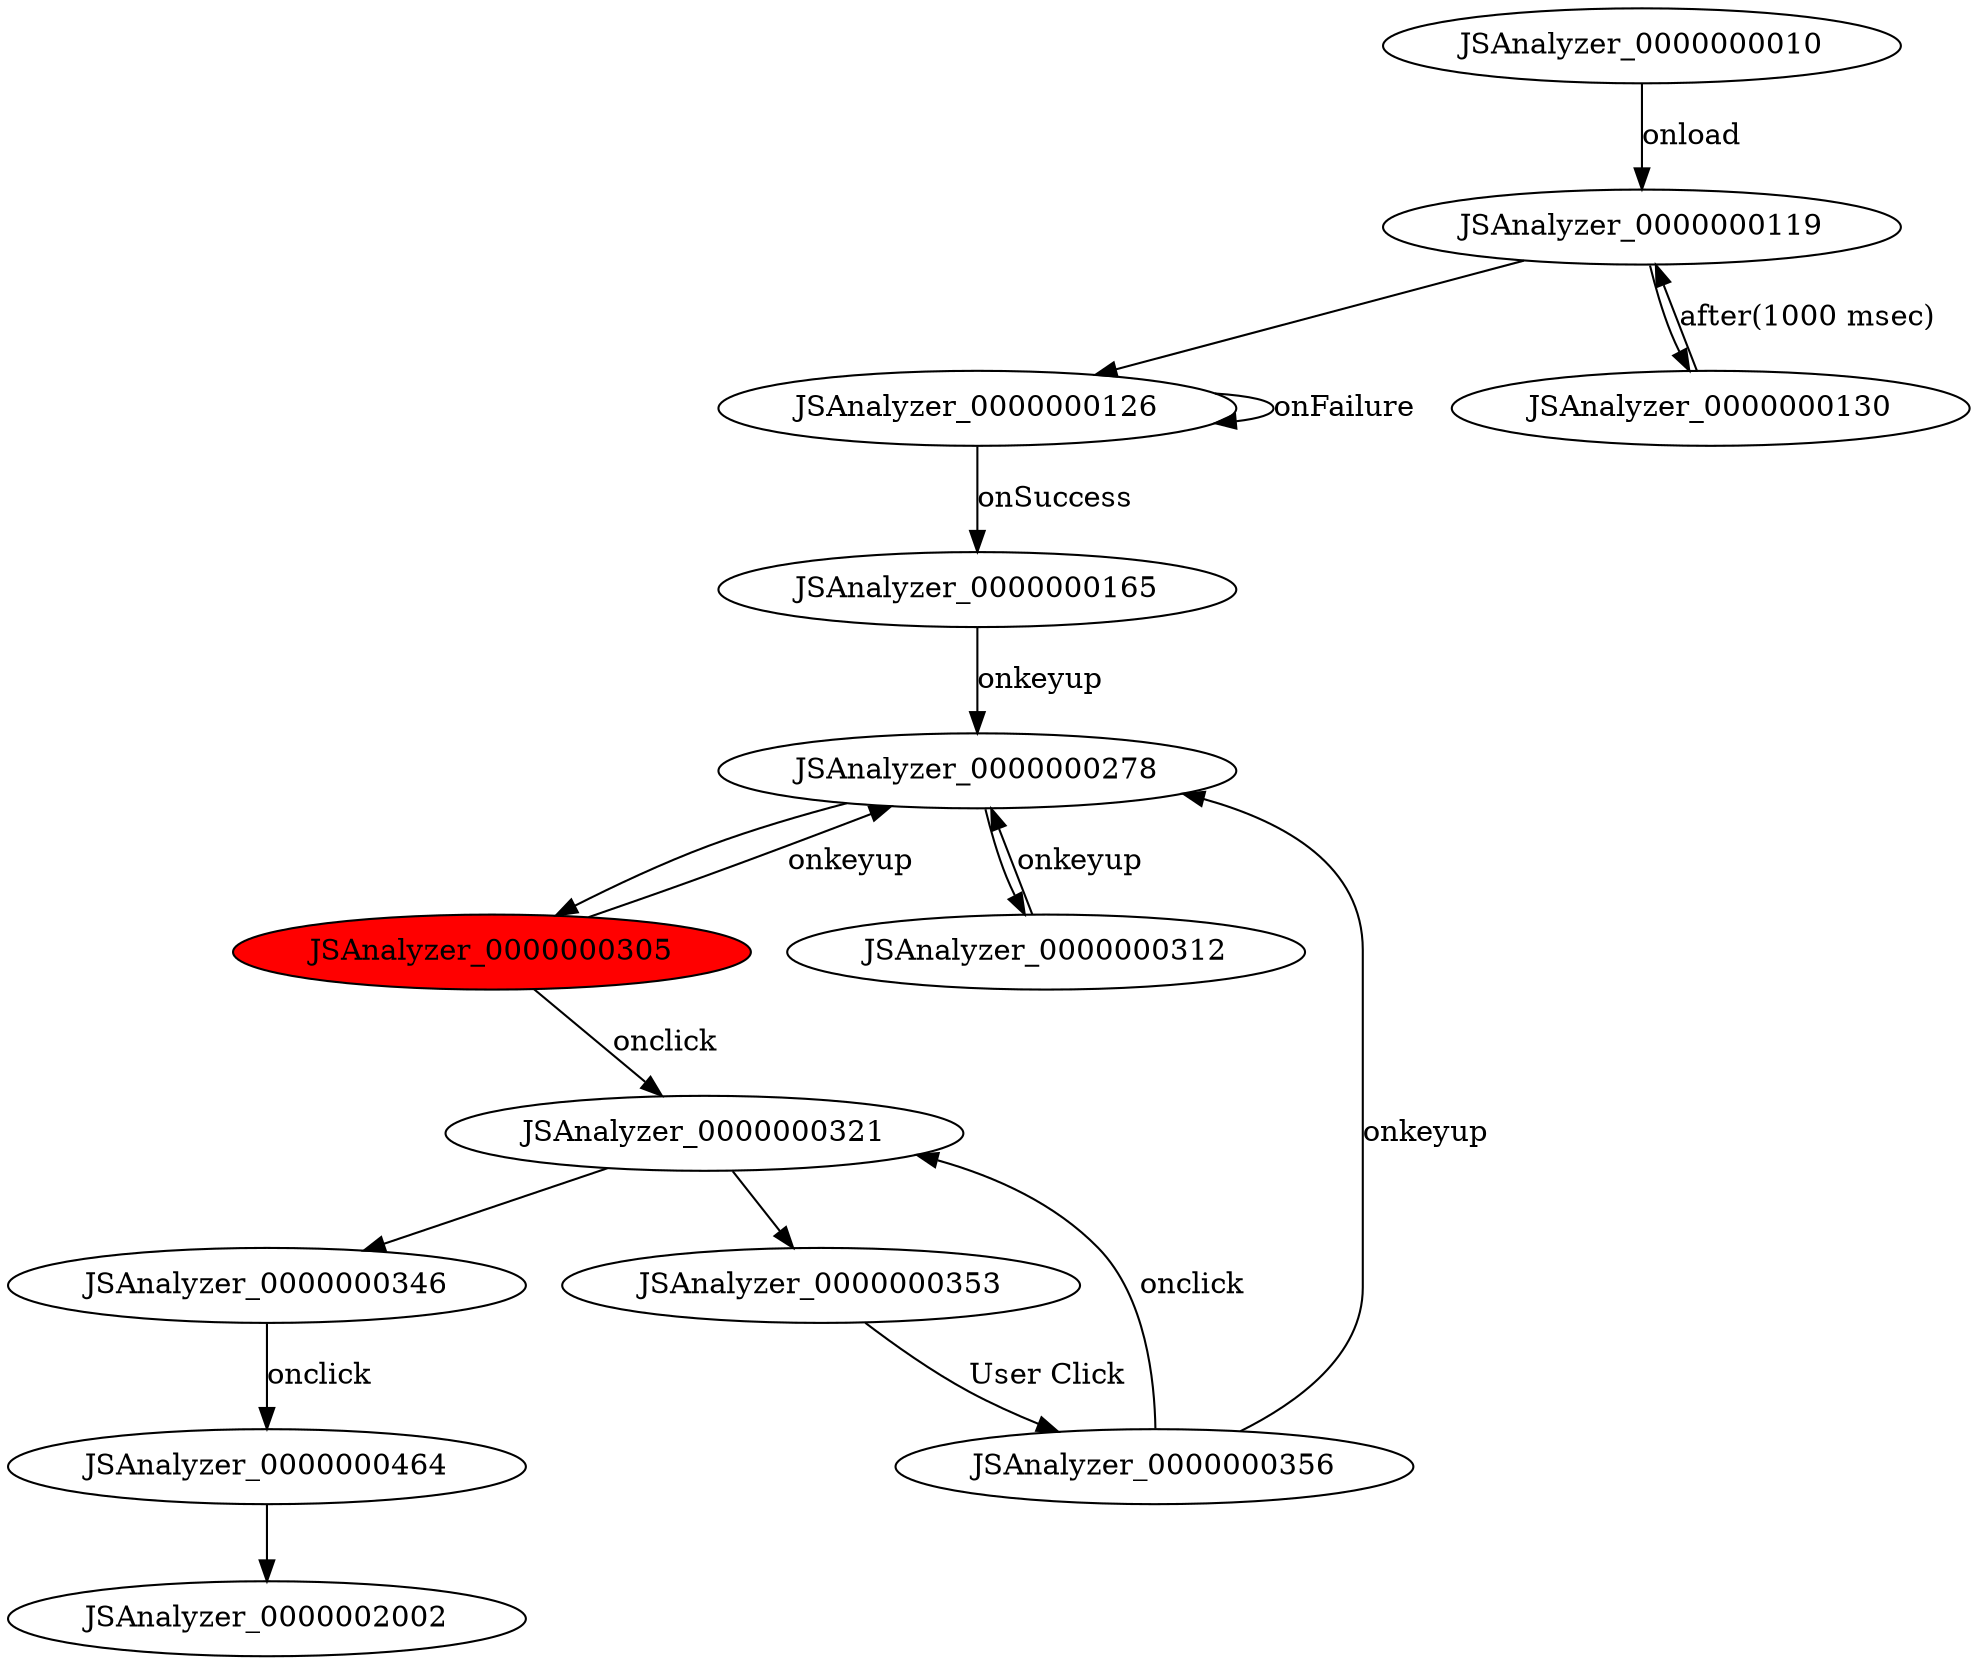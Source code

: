 digraph FSM {
JSAnalyzer_0000000010 [];
JSAnalyzer_0000000119 [];
JSAnalyzer_0000000126 [];
JSAnalyzer_0000000130 [];
JSAnalyzer_0000000165 [];
JSAnalyzer_0000000278 [];
JSAnalyzer_0000000305 [style=filled,fillcolor=red];
JSAnalyzer_0000000312 [];
JSAnalyzer_0000000321 [];
JSAnalyzer_0000000346 [];
JSAnalyzer_0000000353 [];
JSAnalyzer_0000000464 [];
JSAnalyzer_0000000356 [];
JSAnalyzer_0000000119 -> JSAnalyzer_0000000126 []
JSAnalyzer_0000000119 -> JSAnalyzer_0000000130 []
JSAnalyzer_0000000278 -> JSAnalyzer_0000000305 []
JSAnalyzer_0000000278 -> JSAnalyzer_0000000312 []
JSAnalyzer_0000000321 -> JSAnalyzer_0000000346 []
JSAnalyzer_0000000321 -> JSAnalyzer_0000000353 []
JSAnalyzer_0000000010 -> JSAnalyzer_0000000119 [label="onload"]
JSAnalyzer_0000000126 -> JSAnalyzer_0000000165 [label="onSuccess"]
JSAnalyzer_0000000126 -> JSAnalyzer_0000000126 [label="onFailure"]
JSAnalyzer_0000000130 -> JSAnalyzer_0000000119 [label="after(1000 msec)"]
JSAnalyzer_0000000165 -> JSAnalyzer_0000000278 [label="onkeyup"]
JSAnalyzer_0000000305 -> JSAnalyzer_0000000278 [label="onkeyup"]
JSAnalyzer_0000000305 -> JSAnalyzer_0000000321 [label="onclick"]
JSAnalyzer_0000000312 -> JSAnalyzer_0000000278 [label="onkeyup"]
JSAnalyzer_0000000346 -> JSAnalyzer_0000000464 [label="onclick"]
JSAnalyzer_0000000353 -> JSAnalyzer_0000000356 [label="User Click"]
JSAnalyzer_0000000356 -> JSAnalyzer_0000000278 [label="onkeyup"]
JSAnalyzer_0000000356 -> JSAnalyzer_0000000321 [label="onclick"]
JSAnalyzer_0000000464 -> JSAnalyzer_0000002002 []
}
